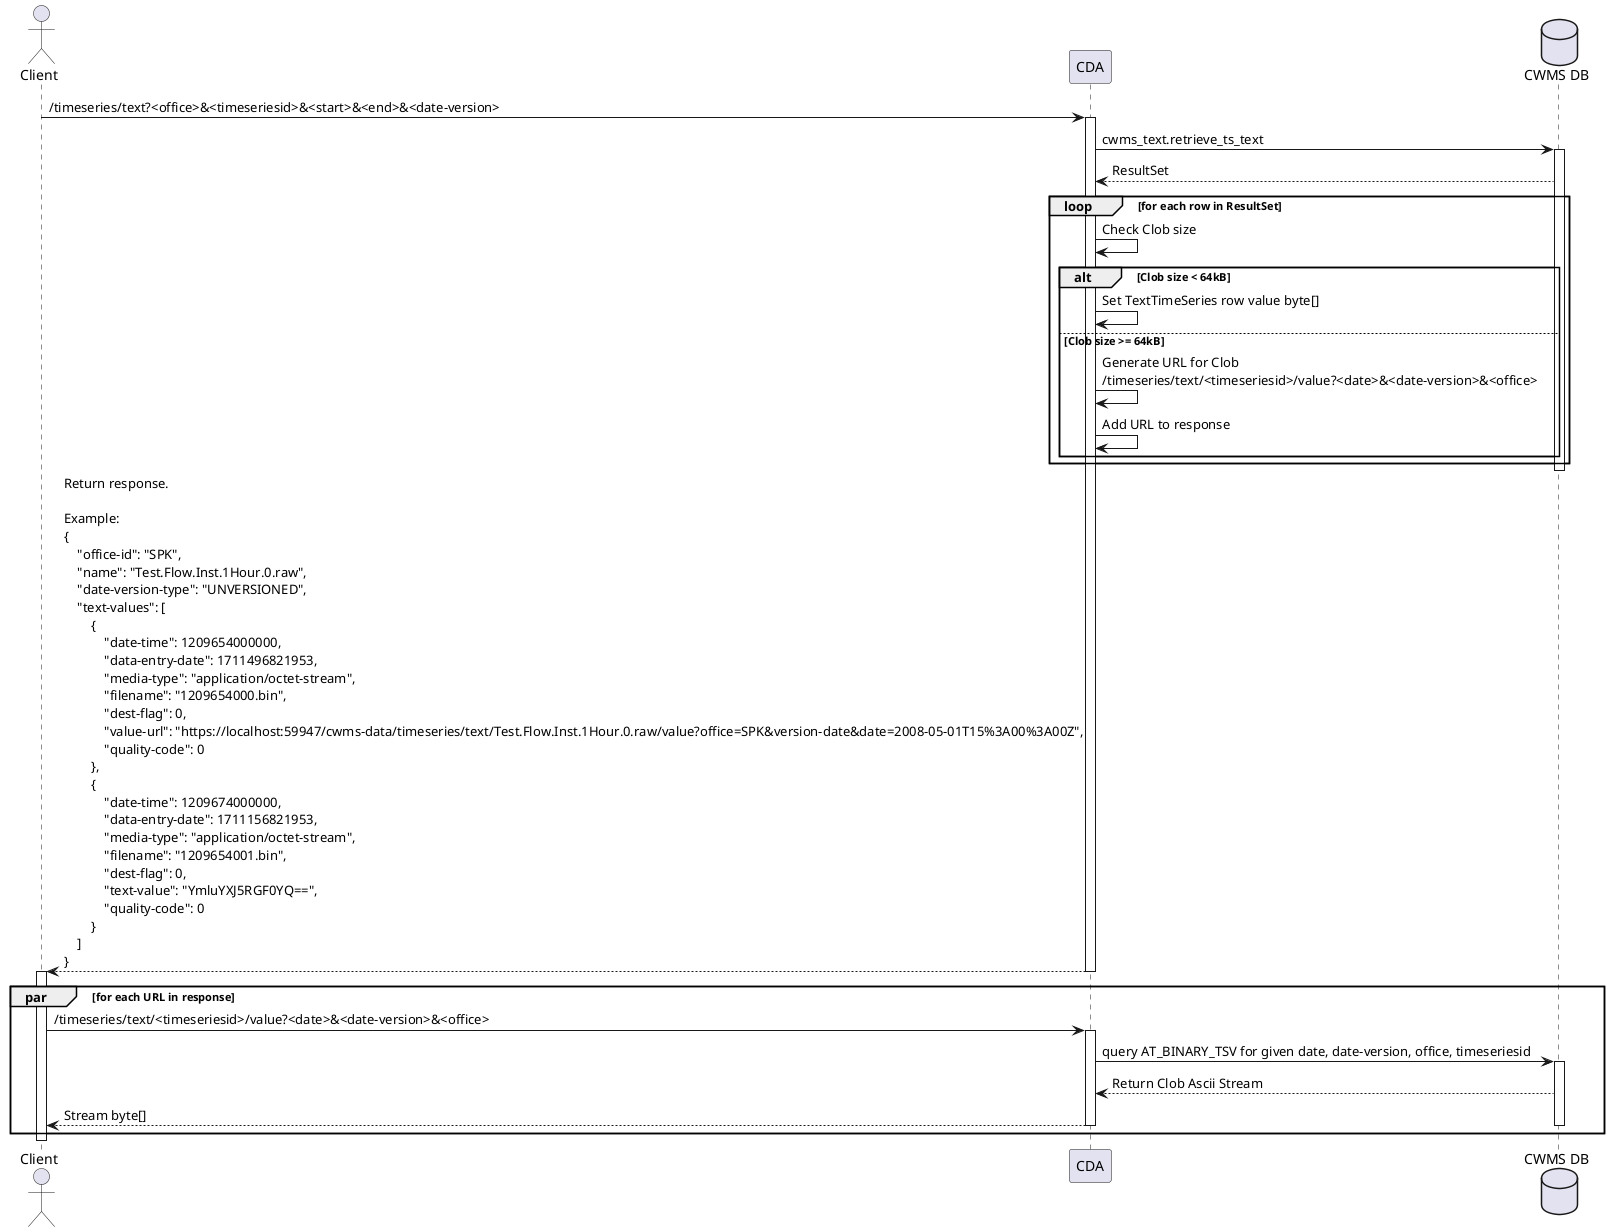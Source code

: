 @startuml
actor Client as "Client"
participant Server as "CDA"
database Database as "CWMS DB"

Client -> Server: /timeseries/text?<office>&<timeseriesid>&<start>&<end>&<date-version>
activate Server

Server -> Database: cwms_text.retrieve_ts_text
activate Database

Database --> Server: ResultSet
loop for each row in ResultSet
    Server -> Server: Check Clob size
    alt Clob size < 64kB
        Server -> Server: Set TextTimeSeries row value byte[]
    else Clob size >= 64kB
        Server -> Server: Generate URL for Clob\n/timeseries/text/<timeseriesid>/value?<date>&<date-version>&<office>
        Server -> Server: Add URL to response
    end
end loop

deactivate Database

Server --> Client: Return response.\n\nExample:\n{\n    "office-id": "SPK",\n    "name": "Test.Flow.Inst.1Hour.0.raw",\n    "date-version-type": "UNVERSIONED",\n    "text-values": [\n        {\n            "date-time": 1209654000000,\n            "data-entry-date": 1711496821953,\n            "media-type": "application/octet-stream",\n            "filename": "1209654000.bin",\n            "dest-flag": 0,\n            "value-url": "https://localhost:59947/cwms-data/timeseries/text/Test.Flow.Inst.1Hour.0.raw/value?office=SPK&version-date&date=2008-05-01T15%3A00%3A00Z",\n            "quality-code": 0\n        },\n        {\n            "date-time": 1209674000000,\n            "data-entry-date": 1711156821953,\n            "media-type": "application/octet-stream",\n            "filename": "1209654001.bin",\n            "dest-flag": 0,\n            "text-value": "YmluYXJ5RGF0YQ==",\n            "quality-code": 0\n        }\n    ]\n}

deactivate Server
activate Client

par for each URL in response
    Client -> Server: /timeseries/text/<timeseriesid>/value?<date>&<date-version>&<office>
    activate Server
    Server -> Database: query AT_BINARY_TSV for given date, date-version, office, timeseriesid
    activate Database
    Database --> Server: Return Clob Ascii Stream
    Server --> Client: Stream byte[]
    deactivate Database
    deactivate Server
end loop

deactivate Client
@enduml